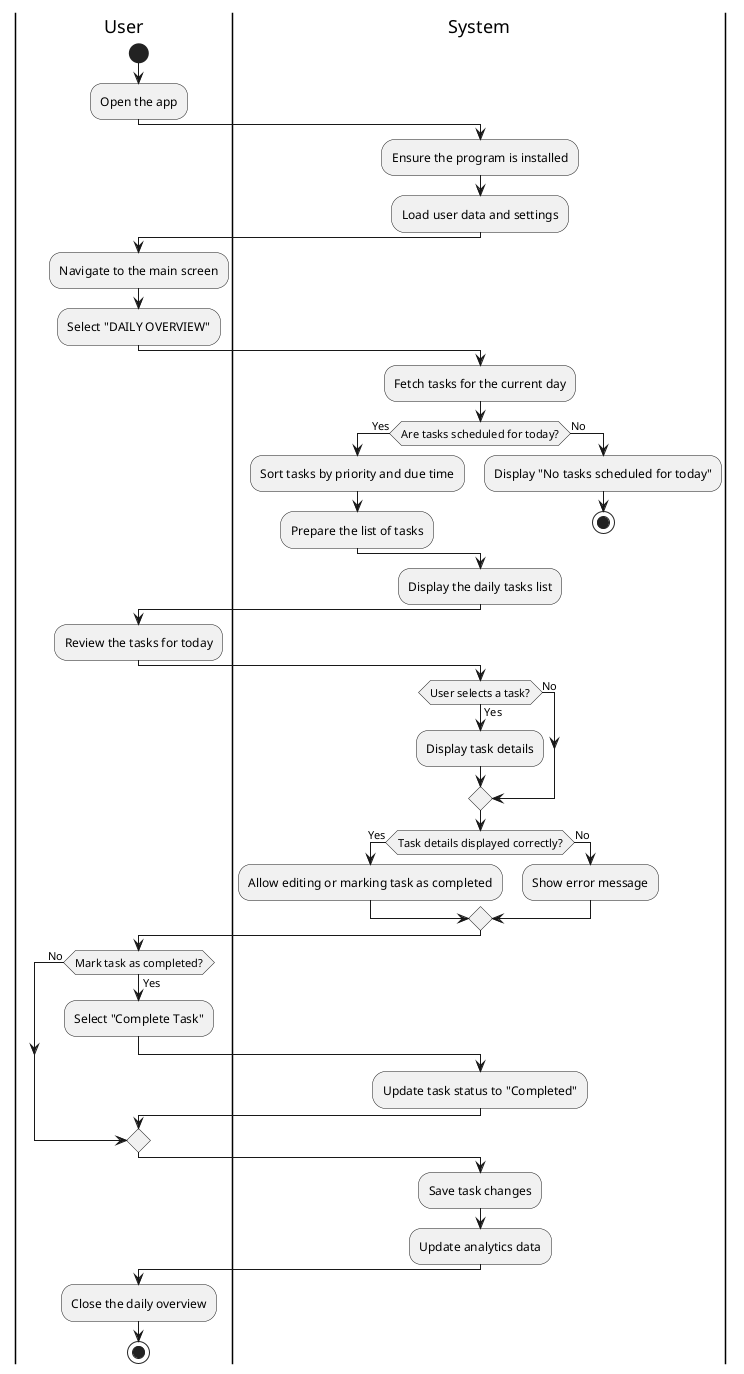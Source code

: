 @startuml Daily_Overview
|User|
start
:Open the app;

|System|
:Ensure the program is installed;
:Load user data and settings;

|User|
:Navigate to the main screen;
:Select "DAILY OVERVIEW";

|System|
:Fetch tasks for the current day;
if (Are tasks scheduled for today?) then (Yes)
  :Sort tasks by priority and due time;
  :Prepare the list of tasks;
else (No)
  :Display "No tasks scheduled for today";
  stop
endif

:Display the daily tasks list;

|User|
:Review the tasks for today;

|System|
if (User selects a task?) then (Yes)
  :Display task details;
else (No)
endif

if (Task details displayed correctly?) then (Yes)
  :Allow editing or marking task as completed;
else (No)
  :Show error message;
endif

|User|
if (Mark task as completed?) then (Yes)
  :Select "Complete Task";
  |System|
  :Update task status to "Completed";
else (No)
endif

|System|
:Save task changes;
:Update analytics data;

|User|
:Close the daily overview;

stop
@enduml

